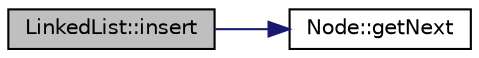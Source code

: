 digraph "LinkedList::insert"
{
  edge [fontname="Helvetica",fontsize="10",labelfontname="Helvetica",labelfontsize="10"];
  node [fontname="Helvetica",fontsize="10",shape=record];
  rankdir="LR";
  Node1 [label="LinkedList::insert",height=0.2,width=0.4,color="black", fillcolor="grey75", style="filled", fontcolor="black"];
  Node1 -> Node2 [color="midnightblue",fontsize="10",style="solid"];
  Node2 [label="Node::getNext",height=0.2,width=0.4,color="black", fillcolor="white", style="filled",URL="$classNode.html#af8f2d178f274dd254e6e1965971f0fd0"];
}
